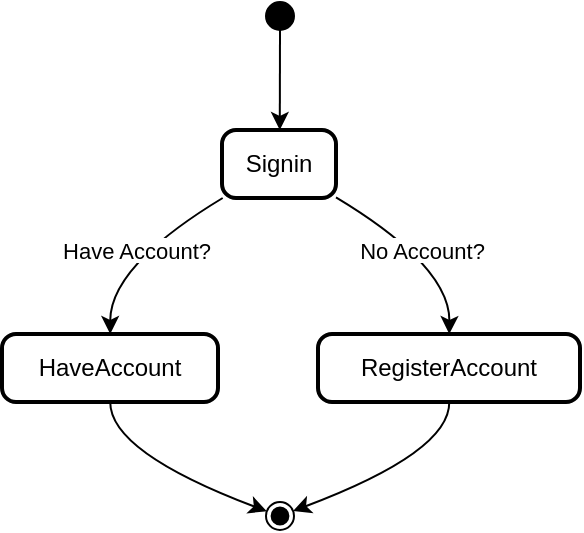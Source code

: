 <mxfile version="22.0.8" type="github">
  <diagram name="第 1 页" id="Wb7mJd64eRIS2XYEZOSo">
    <mxGraphModel>
      <root>
        <mxCell id="0" />
        <mxCell id="1" parent="0" />
        <mxCell id="2" value="" style="ellipse;fillColor=strokeColor;" vertex="1" parent="1">
          <mxGeometry x="140" y="8" width="14" height="14" as="geometry" />
        </mxCell>
        <mxCell id="3" value="Signin" style="rounded=1;absoluteArcSize=1;arcSize=14;whiteSpace=wrap;strokeWidth=2;" vertex="1" parent="1">
          <mxGeometry x="118" y="72" width="57" height="34" as="geometry" />
        </mxCell>
        <mxCell id="4" value="HaveAccount" style="rounded=1;absoluteArcSize=1;arcSize=14;whiteSpace=wrap;strokeWidth=2;" vertex="1" parent="1">
          <mxGeometry x="8" y="174" width="108" height="34" as="geometry" />
        </mxCell>
        <mxCell id="5" value="RegisterAccount" style="rounded=1;absoluteArcSize=1;arcSize=14;whiteSpace=wrap;strokeWidth=2;" vertex="1" parent="1">
          <mxGeometry x="166" y="174" width="131" height="34" as="geometry" />
        </mxCell>
        <mxCell id="6" value="" style="ellipse;shape=endState;fillColor=strokeColor;" vertex="1" parent="1">
          <mxGeometry x="140" y="258" width="14" height="14" as="geometry" />
        </mxCell>
        <mxCell id="7" value="" style="curved=1;startArrow=none;;exitX=0.491;exitY=1;entryX=0.507;entryY=0;" edge="1" parent="1" source="2" target="3">
          <mxGeometry relative="1" as="geometry">
            <Array as="points" />
          </mxGeometry>
        </mxCell>
        <mxCell id="8" value="Have Account?" style="curved=1;startArrow=none;;exitX=0.018;exitY=0.988;entryX=0.501;entryY=0.006;" edge="1" parent="1" source="3" target="4">
          <mxGeometry relative="1" as="geometry">
            <Array as="points">
              <mxPoint x="62" y="140" />
            </Array>
          </mxGeometry>
        </mxCell>
        <mxCell id="9" value="No Account?" style="curved=1;startArrow=none;;exitX=0.996;exitY=0.988;entryX=0.501;entryY=0.006;" edge="1" parent="1" source="3" target="5">
          <mxGeometry relative="1" as="geometry">
            <Array as="points">
              <mxPoint x="232" y="140" />
            </Array>
          </mxGeometry>
        </mxCell>
        <mxCell id="10" value="" style="curved=1;startArrow=none;;exitX=0.501;exitY=0.994;entryX=-0.009;entryY=0.296;" edge="1" parent="1" source="4" target="6">
          <mxGeometry relative="1" as="geometry">
            <Array as="points">
              <mxPoint x="62" y="233" />
            </Array>
          </mxGeometry>
        </mxCell>
        <mxCell id="11" value="" style="curved=1;startArrow=none;;exitX=0.501;exitY=0.994;entryX=0.991;entryY=0.296;" edge="1" parent="1" source="5" target="6">
          <mxGeometry relative="1" as="geometry">
            <Array as="points">
              <mxPoint x="232" y="233" />
            </Array>
          </mxGeometry>
        </mxCell>
      </root>
    </mxGraphModel>
  </diagram>
</mxfile>
